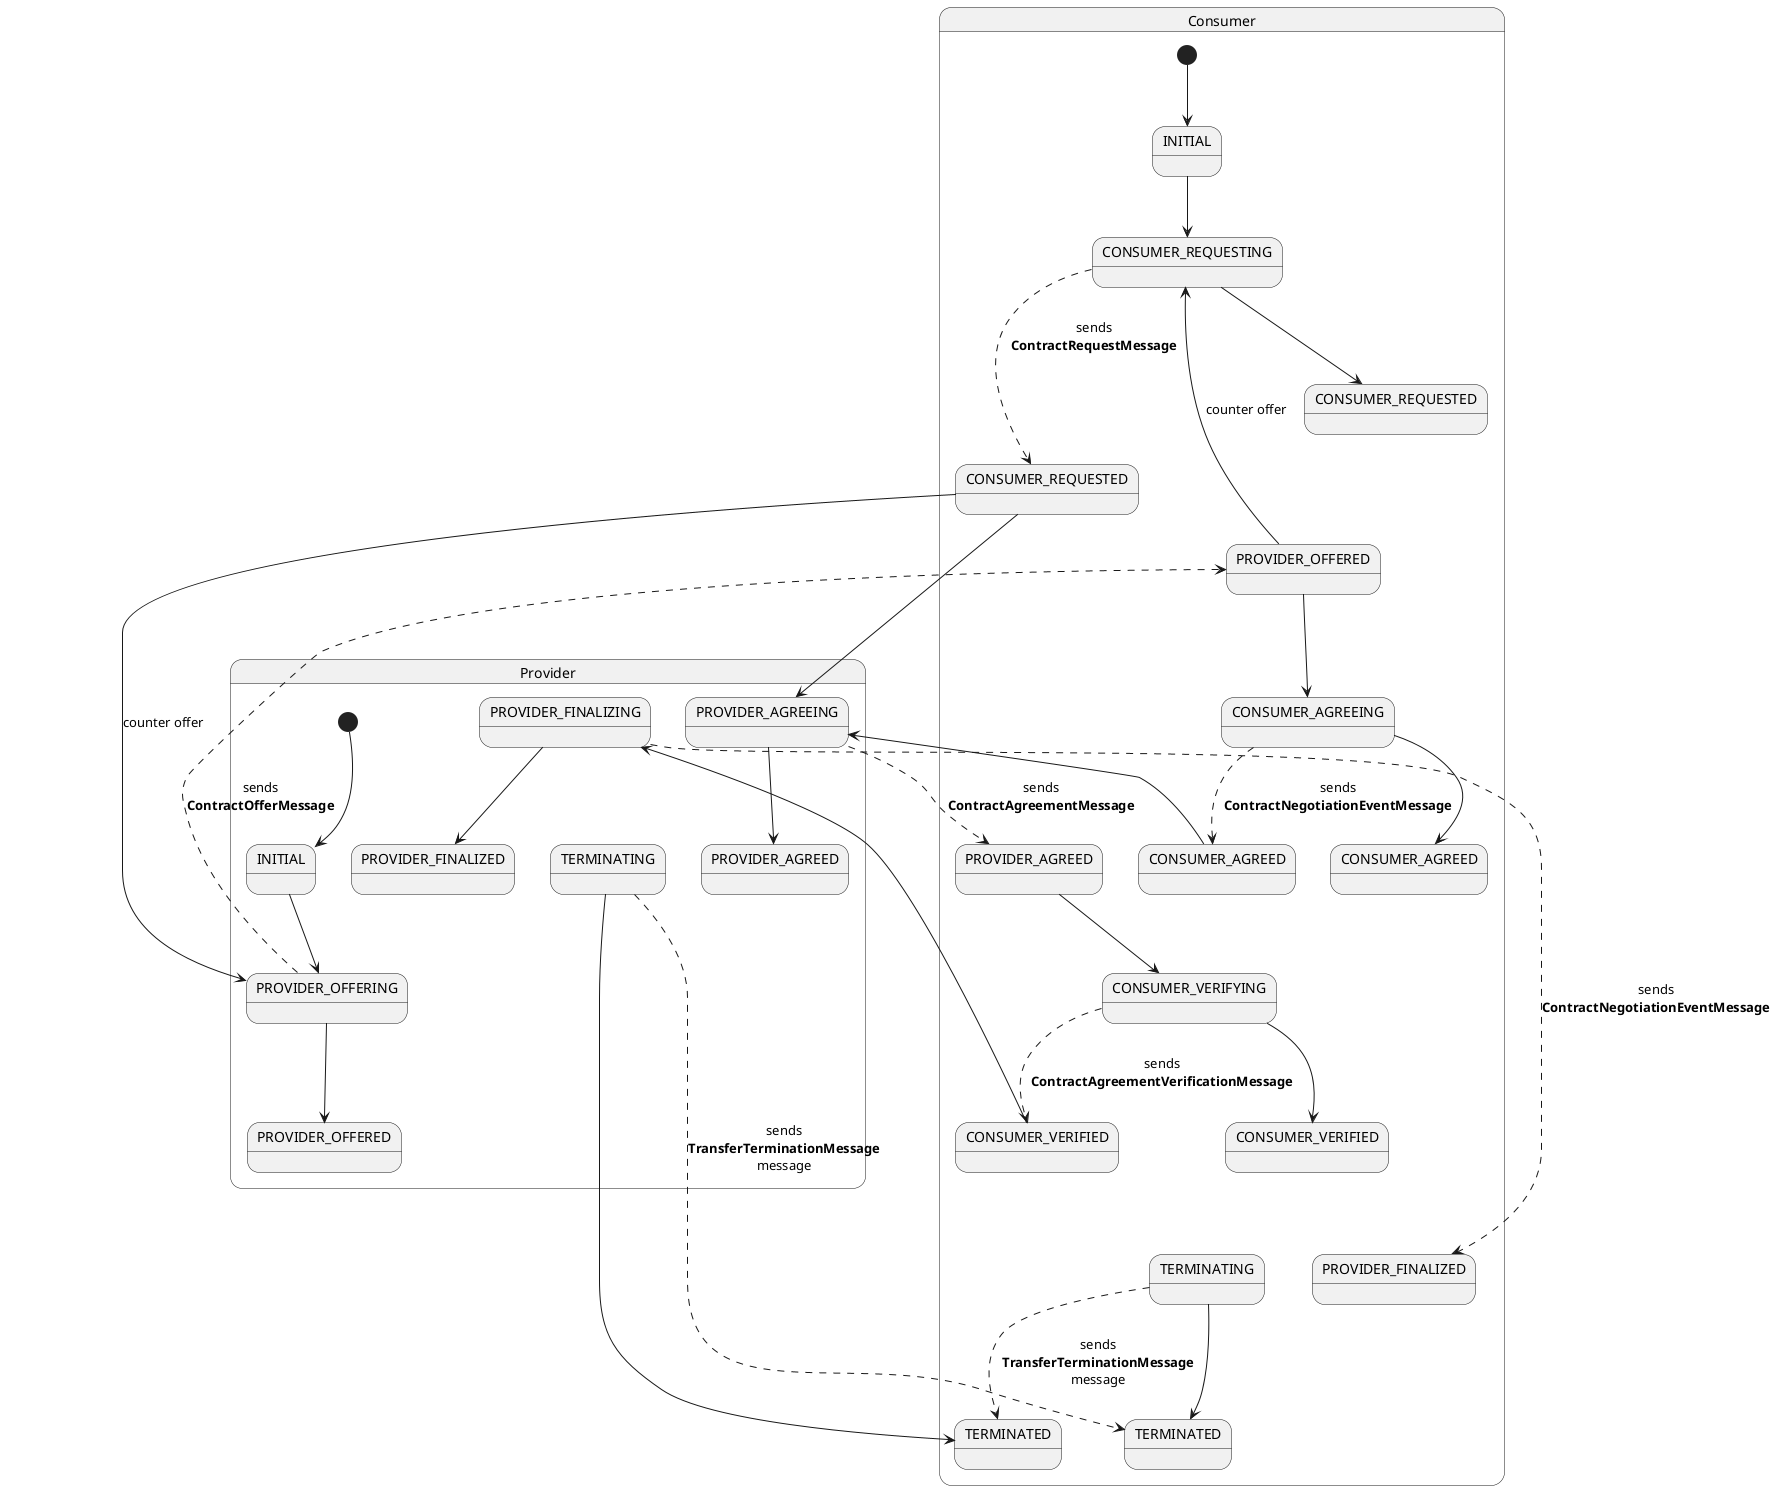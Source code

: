 '
'  Copyright (c) 2023 Bayerische Motoren Werke Aktiengesellschaft (BMW AG)
'
'  This program and the accompanying materials are made available under the
'  terms of the Apache License, Version 2.0 which is available at
'  https://www.apache.org/licenses/LICENSE-2.0
'
'  SPDX-License-Identifier: Apache-2.0
'
'  Contributors:
'       Bayerische Motoren Werke Aktiengesellschaft (BMW AG) - Initial Draft
'
'

@startuml

state Consumer {
  state "INITIAL" as INITIAL_consumer {
  }
  state "CONSUMER_REQUESTING" as CONSUMER_REQUESTING_consumer {
  }
  state "CONSUMER_REQUESTED" as CONSUMER_REQUESTED_consumer {
  }
  state "PROVIDER_OFFERED" as PROVIDER_OFFERED_consumer {
  }
  state "CONSUMER_AGREEING" as CONSUMER_AGREEING_consumer {
  }
  state "CONSUMER_AGREED" as CONSUMER_AGREED_consumer {
  }
  state "PROVIDER_AGREED" as PROVIDER_AGREED_consumer {
  }
  state "CONSUMER_VERIFYING" as CONSUMER_VERIFYING_consumer {
  }
  state "CONSUMER_VERIFIED" as CONSUMER_VERIFIED_consumer {
  }
  state "PROVIDER_FINALIZED" as PROVIDER_FINALIZED_consumer {
  }
  state "TERMINATING" as TERMINATING_consumer {
  }
  state "TERMINATED" as TERMINATED_consumer {
  }

  [*] --> INITIAL_consumer
  INITIAL_consumer --> CONSUMER_REQUESTING_consumer
  CONSUMER_REQUESTING_consumer --> CONSUMER_REQUESTED_consumer
  CONSUMER_REQUESTING_consumer -[dashed]-> CONSUMER_REQUESTED_provider : sends\n**ContractRequestMessage**

  CONSUMER_REQUESTED_consumer -[hidden]-> PROVIDER_OFFERED_consumer : used for layout

  PROVIDER_OFFERED_consumer --> CONSUMER_AGREEING_consumer
  PROVIDER_OFFERED_consumer --> CONSUMER_REQUESTING_consumer : counter offer
  CONSUMER_AGREEING_consumer --> CONSUMER_AGREED_consumer
  CONSUMER_AGREEING_consumer -[dashed]-> CONSUMER_AGREED_provider : sends\n**ContractNegotiationEventMessage**

  CONSUMER_AGREED_consumer -[hidden]-> CONSUMER_VERIFYING_consumer : used for layout
  PROVIDER_AGREED_consumer --> CONSUMER_VERIFYING_consumer
  CONSUMER_VERIFYING_consumer --> CONSUMER_VERIFIED_consumer
  CONSUMER_VERIFYING_consumer -[dashed]-> CONSUMER_VERIFIED_provider : sends\n**ContractAgreementVerificationMessage**

  CONSUMER_VERIFIED_consumer -[hidden]-> PROVIDER_FINALIZED_consumer : used for layout

  CONSUMER_VERIFIED_consumer -[hidden]-> TERMINATING_consumer : used for layout
  TERMINATING_consumer -[dashed]-> TERMINATED_provider : sends\n**TransferTerminationMessage**\nmessage
  TERMINATING_consumer --> TERMINATED_consumer
}

state Provider {
  state "INITIAL" as INITIAL_provider {
  }
  state "CONSUMER_REQUESTED" as CONSUMER_REQUESTED_provider {
  }
  state "PROVIDER_OFFERING" as PROVIDER_OFFERING_provider {
  }
  state "PROVIDER_OFFERED" as PROVIDER_OFFERED_provider {
  }
  state "PROVIDER_AGREEING" as PROVIDER_AGREEING_provider {
  }
  state "PROVIDER_AGREED" as PROVIDER_AGREED_provider {
  }
  state "CONSUMER_AGREED" as CONSUMER_AGREED_provider {
  }
  state "CONSUMER_VERIFIED" as CONSUMER_VERIFIED_provider {
  }
  state "PROVIDER_FINALIZING" as PROVIDER_FINALIZING_provider {
  }
  state "PROVIDER_FINALIZED" as PROVIDER_FINALIZED_provider {
  }
  state "TERMINATING" as TERMINATING_provider {
  }
  state "TERMINATED" as TERMINATED_provider {
  }

  [*] --> INITIAL_provider
  INITIAL_provider --> PROVIDER_OFFERING_provider
  PROVIDER_OFFERING_provider --> PROVIDER_OFFERED_provider
  PROVIDER_OFFERING_provider -[dashed]-> PROVIDER_OFFERED_consumer : sends\n**ContractOfferMessage**
  CONSUMER_REQUESTED_provider --> PROVIDER_AGREEING_provider
  CONSUMER_REQUESTED_provider --> PROVIDER_OFFERING_provider : counter offer
  PROVIDER_AGREEING_provider --> PROVIDER_AGREED_provider
  PROVIDER_AGREEING_provider -[dashed]-> PROVIDER_AGREED_consumer : sends\n**ContractAgreementMessage**

  PROVIDER_OFFERED_provider -[hidden]-> CONSUMER_REQUESTED_provider : used for layout
  PROVIDER_AGREED_provider -[hidden]-> CONSUMER_VERIFIED_provider : used for layout
  CONSUMER_REQUESTED_provider -[hidden]-> CONSUMER_AGREED_provider : used for layout

  CONSUMER_AGREED_provider --> PROVIDER_AGREEING_provider
  CONSUMER_VERIFIED_provider --> PROVIDER_FINALIZING_provider
  PROVIDER_FINALIZING_provider --> PROVIDER_FINALIZED_provider
  PROVIDER_FINALIZING_provider -[dashed]-> PROVIDER_FINALIZED_consumer : sends\n**ContractNegotiationEventMessage**

  PROVIDER_FINALIZING_provider -[hidden]-> TERMINATING_provider : used for layout
  TERMINATING_provider -[dashed]-> TERMINATED_consumer : sends\n**TransferTerminationMessage**\nmessage
  TERMINATING_provider --> TERMINATED_provider
}


@enduml
